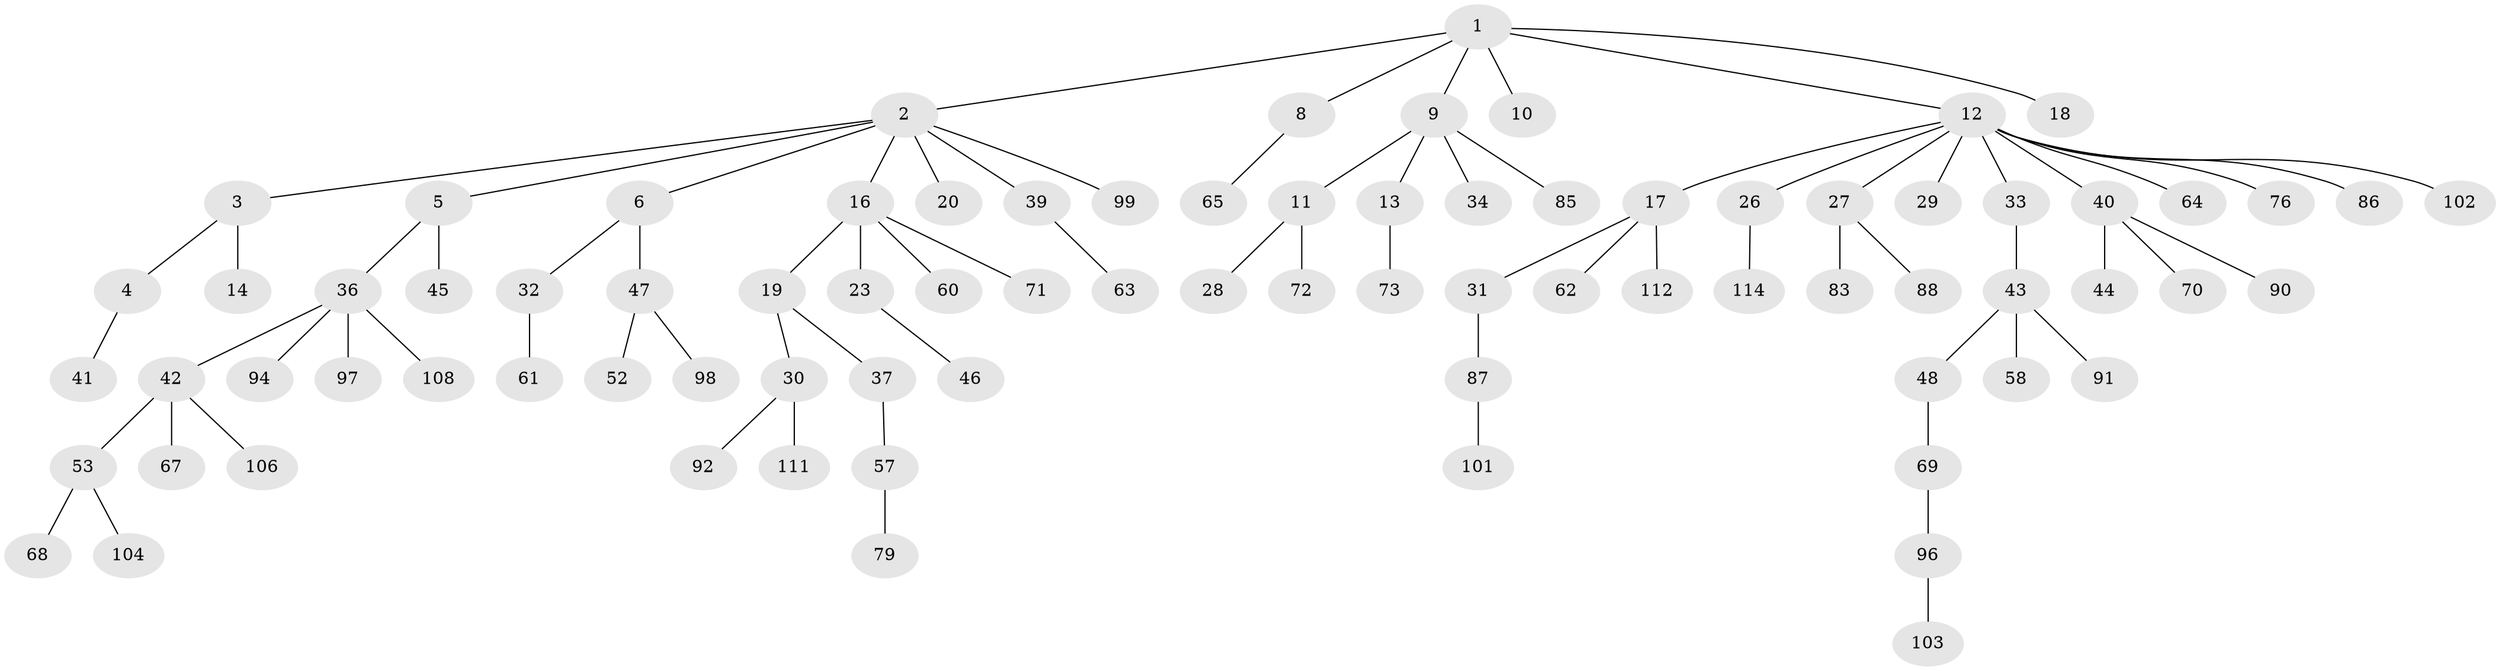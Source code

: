 // original degree distribution, {5: 0.043478260869565216, 9: 0.008695652173913044, 3: 0.14782608695652175, 2: 0.25217391304347825, 6: 0.017391304347826087, 7: 0.008695652173913044, 1: 0.5043478260869565, 4: 0.017391304347826087}
// Generated by graph-tools (version 1.1) at 2025/42/03/06/25 10:42:05]
// undirected, 81 vertices, 80 edges
graph export_dot {
graph [start="1"]
  node [color=gray90,style=filled];
  1 [super="+7"];
  2 [super="+75"];
  3;
  4 [super="+110"];
  5 [super="+35"];
  6 [super="+22"];
  8;
  9 [super="+66"];
  10 [super="+25"];
  11 [super="+54"];
  12 [super="+15"];
  13 [super="+100"];
  14 [super="+107"];
  16 [super="+21"];
  17 [super="+59"];
  18;
  19 [super="+24"];
  20;
  23;
  26 [super="+81"];
  27 [super="+50"];
  28 [super="+56"];
  29;
  30 [super="+51"];
  31 [super="+38"];
  32;
  33;
  34;
  36 [super="+82"];
  37;
  39 [super="+74"];
  40 [super="+77"];
  41;
  42 [super="+95"];
  43 [super="+89"];
  44;
  45;
  46 [super="+49"];
  47 [super="+55"];
  48;
  52 [super="+80"];
  53 [super="+93"];
  57 [super="+115"];
  58;
  60;
  61 [super="+84"];
  62;
  63;
  64 [super="+109"];
  65;
  67;
  68;
  69;
  70;
  71;
  72;
  73 [super="+78"];
  76;
  79 [super="+113"];
  83;
  85;
  86;
  87 [super="+105"];
  88;
  90;
  91;
  92;
  94;
  96;
  97;
  98;
  99;
  101;
  102;
  103;
  104;
  106;
  108;
  111;
  112;
  114;
  1 -- 2;
  1 -- 8;
  1 -- 10;
  1 -- 12;
  1 -- 18;
  1 -- 9;
  2 -- 3;
  2 -- 5;
  2 -- 6;
  2 -- 16;
  2 -- 20;
  2 -- 39;
  2 -- 99;
  3 -- 4;
  3 -- 14;
  4 -- 41;
  5 -- 45;
  5 -- 36;
  6 -- 32;
  6 -- 47;
  8 -- 65;
  9 -- 11;
  9 -- 13;
  9 -- 34;
  9 -- 85;
  11 -- 28;
  11 -- 72;
  12 -- 26;
  12 -- 29;
  12 -- 33;
  12 -- 64;
  12 -- 102;
  12 -- 17;
  12 -- 86;
  12 -- 40;
  12 -- 27;
  12 -- 76;
  13 -- 73;
  16 -- 19;
  16 -- 23;
  16 -- 71;
  16 -- 60;
  17 -- 31;
  17 -- 112;
  17 -- 62;
  19 -- 37;
  19 -- 30;
  23 -- 46;
  26 -- 114;
  27 -- 83;
  27 -- 88;
  30 -- 92;
  30 -- 111;
  31 -- 87;
  32 -- 61;
  33 -- 43;
  36 -- 42;
  36 -- 97;
  36 -- 108;
  36 -- 94;
  37 -- 57;
  39 -- 63;
  40 -- 44;
  40 -- 70;
  40 -- 90;
  42 -- 53;
  42 -- 67;
  42 -- 106;
  43 -- 48;
  43 -- 58;
  43 -- 91;
  47 -- 52;
  47 -- 98;
  48 -- 69;
  53 -- 68;
  53 -- 104;
  57 -- 79;
  69 -- 96;
  87 -- 101;
  96 -- 103;
}
